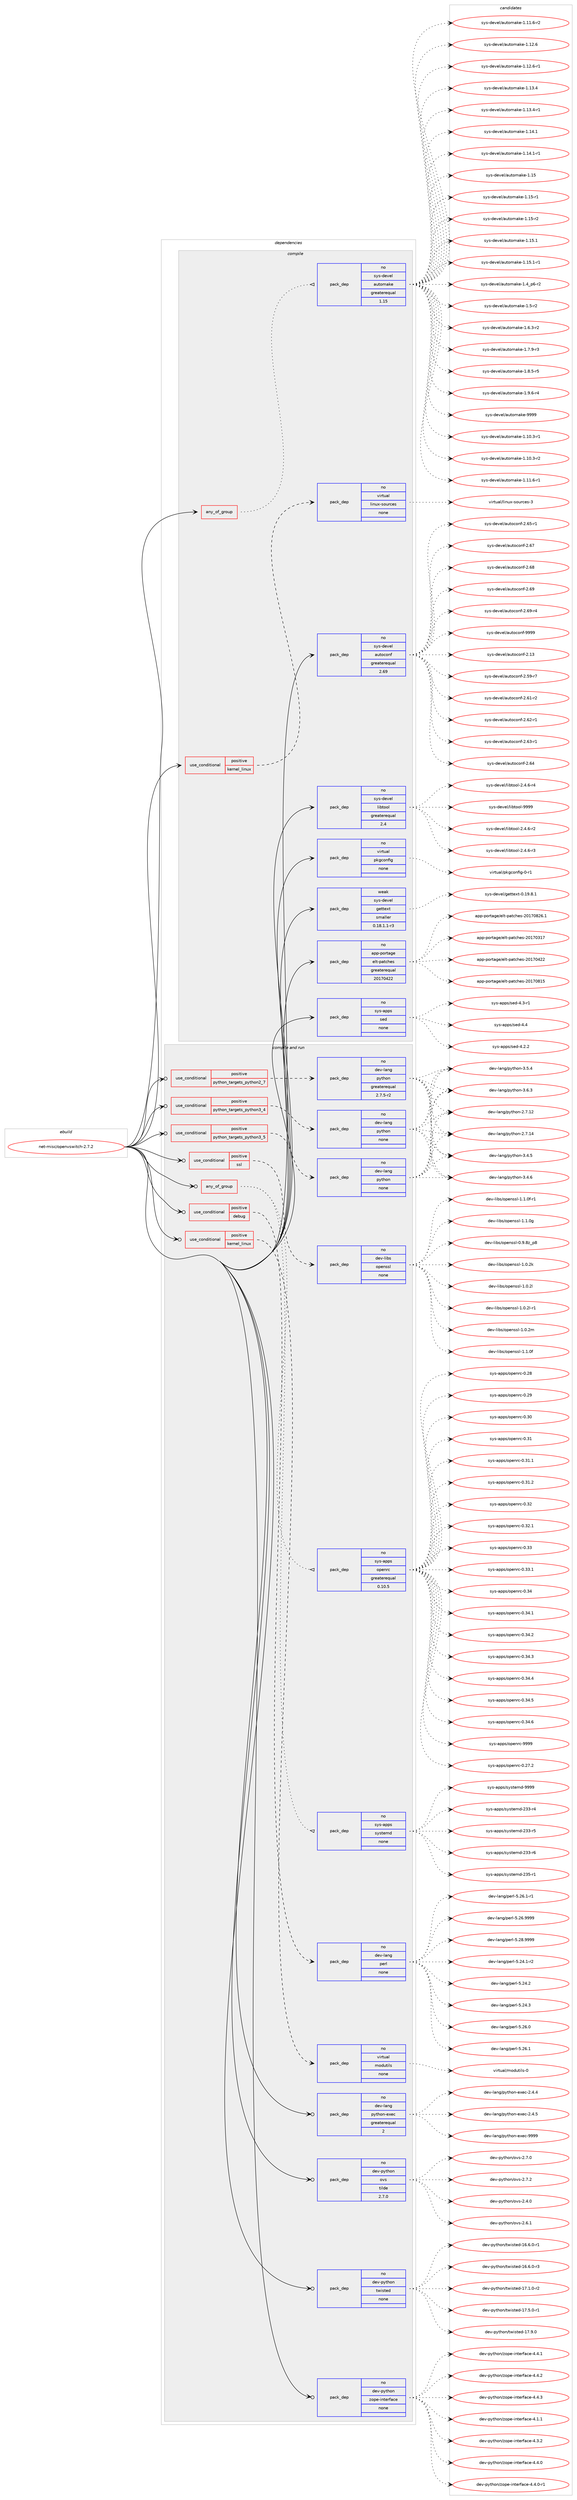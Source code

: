 digraph prolog {

# *************
# Graph options
# *************

newrank=true;
concentrate=true;
compound=true;
graph [rankdir=LR,fontname=Helvetica,fontsize=10,ranksep=1.5];#, ranksep=2.5, nodesep=0.2];
edge  [arrowhead=vee];
node  [fontname=Helvetica,fontsize=10];

# **********
# The ebuild
# **********

subgraph cluster_leftcol {
color=gray;
rank=same;
label=<<i>ebuild</i>>;
id [label="net-misc/openvswitch-2.7.2", color=red, width=4, href="../net-misc/openvswitch-2.7.2.svg"];
}

# ****************
# The dependencies
# ****************

subgraph cluster_midcol {
color=gray;
label=<<i>dependencies</i>>;
subgraph cluster_compile {
fillcolor="#eeeeee";
style=filled;
label=<<i>compile</i>>;
subgraph any7087 {
dependency428930 [label=<<TABLE BORDER="0" CELLBORDER="1" CELLSPACING="0" CELLPADDING="4"><TR><TD CELLPADDING="10">any_of_group</TD></TR></TABLE>>, shape=none, color=red];subgraph pack315412 {
dependency428931 [label=<<TABLE BORDER="0" CELLBORDER="1" CELLSPACING="0" CELLPADDING="4" WIDTH="220"><TR><TD ROWSPAN="6" CELLPADDING="30">pack_dep</TD></TR><TR><TD WIDTH="110">no</TD></TR><TR><TD>sys-devel</TD></TR><TR><TD>automake</TD></TR><TR><TD>greaterequal</TD></TR><TR><TD>1.15</TD></TR></TABLE>>, shape=none, color=blue];
}
dependency428930:e -> dependency428931:w [weight=20,style="dotted",arrowhead="oinv"];
}
id:e -> dependency428930:w [weight=20,style="solid",arrowhead="vee"];
subgraph cond106211 {
dependency428932 [label=<<TABLE BORDER="0" CELLBORDER="1" CELLSPACING="0" CELLPADDING="4"><TR><TD ROWSPAN="3" CELLPADDING="10">use_conditional</TD></TR><TR><TD>positive</TD></TR><TR><TD>kernel_linux</TD></TR></TABLE>>, shape=none, color=red];
subgraph pack315413 {
dependency428933 [label=<<TABLE BORDER="0" CELLBORDER="1" CELLSPACING="0" CELLPADDING="4" WIDTH="220"><TR><TD ROWSPAN="6" CELLPADDING="30">pack_dep</TD></TR><TR><TD WIDTH="110">no</TD></TR><TR><TD>virtual</TD></TR><TR><TD>linux-sources</TD></TR><TR><TD>none</TD></TR><TR><TD></TD></TR></TABLE>>, shape=none, color=blue];
}
dependency428932:e -> dependency428933:w [weight=20,style="dashed",arrowhead="vee"];
}
id:e -> dependency428932:w [weight=20,style="solid",arrowhead="vee"];
subgraph pack315414 {
dependency428934 [label=<<TABLE BORDER="0" CELLBORDER="1" CELLSPACING="0" CELLPADDING="4" WIDTH="220"><TR><TD ROWSPAN="6" CELLPADDING="30">pack_dep</TD></TR><TR><TD WIDTH="110">no</TD></TR><TR><TD>app-portage</TD></TR><TR><TD>elt-patches</TD></TR><TR><TD>greaterequal</TD></TR><TR><TD>20170422</TD></TR></TABLE>>, shape=none, color=blue];
}
id:e -> dependency428934:w [weight=20,style="solid",arrowhead="vee"];
subgraph pack315415 {
dependency428935 [label=<<TABLE BORDER="0" CELLBORDER="1" CELLSPACING="0" CELLPADDING="4" WIDTH="220"><TR><TD ROWSPAN="6" CELLPADDING="30">pack_dep</TD></TR><TR><TD WIDTH="110">no</TD></TR><TR><TD>sys-apps</TD></TR><TR><TD>sed</TD></TR><TR><TD>none</TD></TR><TR><TD></TD></TR></TABLE>>, shape=none, color=blue];
}
id:e -> dependency428935:w [weight=20,style="solid",arrowhead="vee"];
subgraph pack315416 {
dependency428936 [label=<<TABLE BORDER="0" CELLBORDER="1" CELLSPACING="0" CELLPADDING="4" WIDTH="220"><TR><TD ROWSPAN="6" CELLPADDING="30">pack_dep</TD></TR><TR><TD WIDTH="110">no</TD></TR><TR><TD>sys-devel</TD></TR><TR><TD>autoconf</TD></TR><TR><TD>greaterequal</TD></TR><TR><TD>2.69</TD></TR></TABLE>>, shape=none, color=blue];
}
id:e -> dependency428936:w [weight=20,style="solid",arrowhead="vee"];
subgraph pack315417 {
dependency428937 [label=<<TABLE BORDER="0" CELLBORDER="1" CELLSPACING="0" CELLPADDING="4" WIDTH="220"><TR><TD ROWSPAN="6" CELLPADDING="30">pack_dep</TD></TR><TR><TD WIDTH="110">no</TD></TR><TR><TD>sys-devel</TD></TR><TR><TD>libtool</TD></TR><TR><TD>greaterequal</TD></TR><TR><TD>2.4</TD></TR></TABLE>>, shape=none, color=blue];
}
id:e -> dependency428937:w [weight=20,style="solid",arrowhead="vee"];
subgraph pack315418 {
dependency428938 [label=<<TABLE BORDER="0" CELLBORDER="1" CELLSPACING="0" CELLPADDING="4" WIDTH="220"><TR><TD ROWSPAN="6" CELLPADDING="30">pack_dep</TD></TR><TR><TD WIDTH="110">no</TD></TR><TR><TD>virtual</TD></TR><TR><TD>pkgconfig</TD></TR><TR><TD>none</TD></TR><TR><TD></TD></TR></TABLE>>, shape=none, color=blue];
}
id:e -> dependency428938:w [weight=20,style="solid",arrowhead="vee"];
subgraph pack315419 {
dependency428939 [label=<<TABLE BORDER="0" CELLBORDER="1" CELLSPACING="0" CELLPADDING="4" WIDTH="220"><TR><TD ROWSPAN="6" CELLPADDING="30">pack_dep</TD></TR><TR><TD WIDTH="110">weak</TD></TR><TR><TD>sys-devel</TD></TR><TR><TD>gettext</TD></TR><TR><TD>smaller</TD></TR><TR><TD>0.18.1.1-r3</TD></TR></TABLE>>, shape=none, color=blue];
}
id:e -> dependency428939:w [weight=20,style="solid",arrowhead="vee"];
}
subgraph cluster_compileandrun {
fillcolor="#eeeeee";
style=filled;
label=<<i>compile and run</i>>;
subgraph any7088 {
dependency428940 [label=<<TABLE BORDER="0" CELLBORDER="1" CELLSPACING="0" CELLPADDING="4"><TR><TD CELLPADDING="10">any_of_group</TD></TR></TABLE>>, shape=none, color=red];subgraph pack315420 {
dependency428941 [label=<<TABLE BORDER="0" CELLBORDER="1" CELLSPACING="0" CELLPADDING="4" WIDTH="220"><TR><TD ROWSPAN="6" CELLPADDING="30">pack_dep</TD></TR><TR><TD WIDTH="110">no</TD></TR><TR><TD>sys-apps</TD></TR><TR><TD>openrc</TD></TR><TR><TD>greaterequal</TD></TR><TR><TD>0.10.5</TD></TR></TABLE>>, shape=none, color=blue];
}
dependency428940:e -> dependency428941:w [weight=20,style="dotted",arrowhead="oinv"];
subgraph pack315421 {
dependency428942 [label=<<TABLE BORDER="0" CELLBORDER="1" CELLSPACING="0" CELLPADDING="4" WIDTH="220"><TR><TD ROWSPAN="6" CELLPADDING="30">pack_dep</TD></TR><TR><TD WIDTH="110">no</TD></TR><TR><TD>sys-apps</TD></TR><TR><TD>systemd</TD></TR><TR><TD>none</TD></TR><TR><TD></TD></TR></TABLE>>, shape=none, color=blue];
}
dependency428940:e -> dependency428942:w [weight=20,style="dotted",arrowhead="oinv"];
}
id:e -> dependency428940:w [weight=20,style="solid",arrowhead="odotvee"];
subgraph cond106212 {
dependency428943 [label=<<TABLE BORDER="0" CELLBORDER="1" CELLSPACING="0" CELLPADDING="4"><TR><TD ROWSPAN="3" CELLPADDING="10">use_conditional</TD></TR><TR><TD>positive</TD></TR><TR><TD>debug</TD></TR></TABLE>>, shape=none, color=red];
subgraph pack315422 {
dependency428944 [label=<<TABLE BORDER="0" CELLBORDER="1" CELLSPACING="0" CELLPADDING="4" WIDTH="220"><TR><TD ROWSPAN="6" CELLPADDING="30">pack_dep</TD></TR><TR><TD WIDTH="110">no</TD></TR><TR><TD>dev-lang</TD></TR><TR><TD>perl</TD></TR><TR><TD>none</TD></TR><TR><TD></TD></TR></TABLE>>, shape=none, color=blue];
}
dependency428943:e -> dependency428944:w [weight=20,style="dashed",arrowhead="vee"];
}
id:e -> dependency428943:w [weight=20,style="solid",arrowhead="odotvee"];
subgraph cond106213 {
dependency428945 [label=<<TABLE BORDER="0" CELLBORDER="1" CELLSPACING="0" CELLPADDING="4"><TR><TD ROWSPAN="3" CELLPADDING="10">use_conditional</TD></TR><TR><TD>positive</TD></TR><TR><TD>kernel_linux</TD></TR></TABLE>>, shape=none, color=red];
subgraph pack315423 {
dependency428946 [label=<<TABLE BORDER="0" CELLBORDER="1" CELLSPACING="0" CELLPADDING="4" WIDTH="220"><TR><TD ROWSPAN="6" CELLPADDING="30">pack_dep</TD></TR><TR><TD WIDTH="110">no</TD></TR><TR><TD>virtual</TD></TR><TR><TD>modutils</TD></TR><TR><TD>none</TD></TR><TR><TD></TD></TR></TABLE>>, shape=none, color=blue];
}
dependency428945:e -> dependency428946:w [weight=20,style="dashed",arrowhead="vee"];
}
id:e -> dependency428945:w [weight=20,style="solid",arrowhead="odotvee"];
subgraph cond106214 {
dependency428947 [label=<<TABLE BORDER="0" CELLBORDER="1" CELLSPACING="0" CELLPADDING="4"><TR><TD ROWSPAN="3" CELLPADDING="10">use_conditional</TD></TR><TR><TD>positive</TD></TR><TR><TD>python_targets_python2_7</TD></TR></TABLE>>, shape=none, color=red];
subgraph pack315424 {
dependency428948 [label=<<TABLE BORDER="0" CELLBORDER="1" CELLSPACING="0" CELLPADDING="4" WIDTH="220"><TR><TD ROWSPAN="6" CELLPADDING="30">pack_dep</TD></TR><TR><TD WIDTH="110">no</TD></TR><TR><TD>dev-lang</TD></TR><TR><TD>python</TD></TR><TR><TD>greaterequal</TD></TR><TR><TD>2.7.5-r2</TD></TR></TABLE>>, shape=none, color=blue];
}
dependency428947:e -> dependency428948:w [weight=20,style="dashed",arrowhead="vee"];
}
id:e -> dependency428947:w [weight=20,style="solid",arrowhead="odotvee"];
subgraph cond106215 {
dependency428949 [label=<<TABLE BORDER="0" CELLBORDER="1" CELLSPACING="0" CELLPADDING="4"><TR><TD ROWSPAN="3" CELLPADDING="10">use_conditional</TD></TR><TR><TD>positive</TD></TR><TR><TD>python_targets_python3_4</TD></TR></TABLE>>, shape=none, color=red];
subgraph pack315425 {
dependency428950 [label=<<TABLE BORDER="0" CELLBORDER="1" CELLSPACING="0" CELLPADDING="4" WIDTH="220"><TR><TD ROWSPAN="6" CELLPADDING="30">pack_dep</TD></TR><TR><TD WIDTH="110">no</TD></TR><TR><TD>dev-lang</TD></TR><TR><TD>python</TD></TR><TR><TD>none</TD></TR><TR><TD></TD></TR></TABLE>>, shape=none, color=blue];
}
dependency428949:e -> dependency428950:w [weight=20,style="dashed",arrowhead="vee"];
}
id:e -> dependency428949:w [weight=20,style="solid",arrowhead="odotvee"];
subgraph cond106216 {
dependency428951 [label=<<TABLE BORDER="0" CELLBORDER="1" CELLSPACING="0" CELLPADDING="4"><TR><TD ROWSPAN="3" CELLPADDING="10">use_conditional</TD></TR><TR><TD>positive</TD></TR><TR><TD>python_targets_python3_5</TD></TR></TABLE>>, shape=none, color=red];
subgraph pack315426 {
dependency428952 [label=<<TABLE BORDER="0" CELLBORDER="1" CELLSPACING="0" CELLPADDING="4" WIDTH="220"><TR><TD ROWSPAN="6" CELLPADDING="30">pack_dep</TD></TR><TR><TD WIDTH="110">no</TD></TR><TR><TD>dev-lang</TD></TR><TR><TD>python</TD></TR><TR><TD>none</TD></TR><TR><TD></TD></TR></TABLE>>, shape=none, color=blue];
}
dependency428951:e -> dependency428952:w [weight=20,style="dashed",arrowhead="vee"];
}
id:e -> dependency428951:w [weight=20,style="solid",arrowhead="odotvee"];
subgraph cond106217 {
dependency428953 [label=<<TABLE BORDER="0" CELLBORDER="1" CELLSPACING="0" CELLPADDING="4"><TR><TD ROWSPAN="3" CELLPADDING="10">use_conditional</TD></TR><TR><TD>positive</TD></TR><TR><TD>ssl</TD></TR></TABLE>>, shape=none, color=red];
subgraph pack315427 {
dependency428954 [label=<<TABLE BORDER="0" CELLBORDER="1" CELLSPACING="0" CELLPADDING="4" WIDTH="220"><TR><TD ROWSPAN="6" CELLPADDING="30">pack_dep</TD></TR><TR><TD WIDTH="110">no</TD></TR><TR><TD>dev-libs</TD></TR><TR><TD>openssl</TD></TR><TR><TD>none</TD></TR><TR><TD></TD></TR></TABLE>>, shape=none, color=blue];
}
dependency428953:e -> dependency428954:w [weight=20,style="dashed",arrowhead="vee"];
}
id:e -> dependency428953:w [weight=20,style="solid",arrowhead="odotvee"];
subgraph pack315428 {
dependency428955 [label=<<TABLE BORDER="0" CELLBORDER="1" CELLSPACING="0" CELLPADDING="4" WIDTH="220"><TR><TD ROWSPAN="6" CELLPADDING="30">pack_dep</TD></TR><TR><TD WIDTH="110">no</TD></TR><TR><TD>dev-lang</TD></TR><TR><TD>python-exec</TD></TR><TR><TD>greaterequal</TD></TR><TR><TD>2</TD></TR></TABLE>>, shape=none, color=blue];
}
id:e -> dependency428955:w [weight=20,style="solid",arrowhead="odotvee"];
subgraph pack315429 {
dependency428956 [label=<<TABLE BORDER="0" CELLBORDER="1" CELLSPACING="0" CELLPADDING="4" WIDTH="220"><TR><TD ROWSPAN="6" CELLPADDING="30">pack_dep</TD></TR><TR><TD WIDTH="110">no</TD></TR><TR><TD>dev-python</TD></TR><TR><TD>ovs</TD></TR><TR><TD>tilde</TD></TR><TR><TD>2.7.0</TD></TR></TABLE>>, shape=none, color=blue];
}
id:e -> dependency428956:w [weight=20,style="solid",arrowhead="odotvee"];
subgraph pack315430 {
dependency428957 [label=<<TABLE BORDER="0" CELLBORDER="1" CELLSPACING="0" CELLPADDING="4" WIDTH="220"><TR><TD ROWSPAN="6" CELLPADDING="30">pack_dep</TD></TR><TR><TD WIDTH="110">no</TD></TR><TR><TD>dev-python</TD></TR><TR><TD>twisted</TD></TR><TR><TD>none</TD></TR><TR><TD></TD></TR></TABLE>>, shape=none, color=blue];
}
id:e -> dependency428957:w [weight=20,style="solid",arrowhead="odotvee"];
subgraph pack315431 {
dependency428958 [label=<<TABLE BORDER="0" CELLBORDER="1" CELLSPACING="0" CELLPADDING="4" WIDTH="220"><TR><TD ROWSPAN="6" CELLPADDING="30">pack_dep</TD></TR><TR><TD WIDTH="110">no</TD></TR><TR><TD>dev-python</TD></TR><TR><TD>zope-interface</TD></TR><TR><TD>none</TD></TR><TR><TD></TD></TR></TABLE>>, shape=none, color=blue];
}
id:e -> dependency428958:w [weight=20,style="solid",arrowhead="odotvee"];
}
subgraph cluster_run {
fillcolor="#eeeeee";
style=filled;
label=<<i>run</i>>;
}
}

# **************
# The candidates
# **************

subgraph cluster_choices {
rank=same;
color=gray;
label=<<i>candidates</i>>;

subgraph choice315412 {
color=black;
nodesep=1;
choice11512111545100101118101108479711711611110997107101454946494846514511449 [label="sys-devel/automake-1.10.3-r1", color=red, width=4,href="../sys-devel/automake-1.10.3-r1.svg"];
choice11512111545100101118101108479711711611110997107101454946494846514511450 [label="sys-devel/automake-1.10.3-r2", color=red, width=4,href="../sys-devel/automake-1.10.3-r2.svg"];
choice11512111545100101118101108479711711611110997107101454946494946544511449 [label="sys-devel/automake-1.11.6-r1", color=red, width=4,href="../sys-devel/automake-1.11.6-r1.svg"];
choice11512111545100101118101108479711711611110997107101454946494946544511450 [label="sys-devel/automake-1.11.6-r2", color=red, width=4,href="../sys-devel/automake-1.11.6-r2.svg"];
choice1151211154510010111810110847971171161111099710710145494649504654 [label="sys-devel/automake-1.12.6", color=red, width=4,href="../sys-devel/automake-1.12.6.svg"];
choice11512111545100101118101108479711711611110997107101454946495046544511449 [label="sys-devel/automake-1.12.6-r1", color=red, width=4,href="../sys-devel/automake-1.12.6-r1.svg"];
choice1151211154510010111810110847971171161111099710710145494649514652 [label="sys-devel/automake-1.13.4", color=red, width=4,href="../sys-devel/automake-1.13.4.svg"];
choice11512111545100101118101108479711711611110997107101454946495146524511449 [label="sys-devel/automake-1.13.4-r1", color=red, width=4,href="../sys-devel/automake-1.13.4-r1.svg"];
choice1151211154510010111810110847971171161111099710710145494649524649 [label="sys-devel/automake-1.14.1", color=red, width=4,href="../sys-devel/automake-1.14.1.svg"];
choice11512111545100101118101108479711711611110997107101454946495246494511449 [label="sys-devel/automake-1.14.1-r1", color=red, width=4,href="../sys-devel/automake-1.14.1-r1.svg"];
choice115121115451001011181011084797117116111109971071014549464953 [label="sys-devel/automake-1.15", color=red, width=4,href="../sys-devel/automake-1.15.svg"];
choice1151211154510010111810110847971171161111099710710145494649534511449 [label="sys-devel/automake-1.15-r1", color=red, width=4,href="../sys-devel/automake-1.15-r1.svg"];
choice1151211154510010111810110847971171161111099710710145494649534511450 [label="sys-devel/automake-1.15-r2", color=red, width=4,href="../sys-devel/automake-1.15-r2.svg"];
choice1151211154510010111810110847971171161111099710710145494649534649 [label="sys-devel/automake-1.15.1", color=red, width=4,href="../sys-devel/automake-1.15.1.svg"];
choice11512111545100101118101108479711711611110997107101454946495346494511449 [label="sys-devel/automake-1.15.1-r1", color=red, width=4,href="../sys-devel/automake-1.15.1-r1.svg"];
choice115121115451001011181011084797117116111109971071014549465295112544511450 [label="sys-devel/automake-1.4_p6-r2", color=red, width=4,href="../sys-devel/automake-1.4_p6-r2.svg"];
choice11512111545100101118101108479711711611110997107101454946534511450 [label="sys-devel/automake-1.5-r2", color=red, width=4,href="../sys-devel/automake-1.5-r2.svg"];
choice115121115451001011181011084797117116111109971071014549465446514511450 [label="sys-devel/automake-1.6.3-r2", color=red, width=4,href="../sys-devel/automake-1.6.3-r2.svg"];
choice115121115451001011181011084797117116111109971071014549465546574511451 [label="sys-devel/automake-1.7.9-r3", color=red, width=4,href="../sys-devel/automake-1.7.9-r3.svg"];
choice115121115451001011181011084797117116111109971071014549465646534511453 [label="sys-devel/automake-1.8.5-r5", color=red, width=4,href="../sys-devel/automake-1.8.5-r5.svg"];
choice115121115451001011181011084797117116111109971071014549465746544511452 [label="sys-devel/automake-1.9.6-r4", color=red, width=4,href="../sys-devel/automake-1.9.6-r4.svg"];
choice115121115451001011181011084797117116111109971071014557575757 [label="sys-devel/automake-9999", color=red, width=4,href="../sys-devel/automake-9999.svg"];
dependency428931:e -> choice11512111545100101118101108479711711611110997107101454946494846514511449:w [style=dotted,weight="100"];
dependency428931:e -> choice11512111545100101118101108479711711611110997107101454946494846514511450:w [style=dotted,weight="100"];
dependency428931:e -> choice11512111545100101118101108479711711611110997107101454946494946544511449:w [style=dotted,weight="100"];
dependency428931:e -> choice11512111545100101118101108479711711611110997107101454946494946544511450:w [style=dotted,weight="100"];
dependency428931:e -> choice1151211154510010111810110847971171161111099710710145494649504654:w [style=dotted,weight="100"];
dependency428931:e -> choice11512111545100101118101108479711711611110997107101454946495046544511449:w [style=dotted,weight="100"];
dependency428931:e -> choice1151211154510010111810110847971171161111099710710145494649514652:w [style=dotted,weight="100"];
dependency428931:e -> choice11512111545100101118101108479711711611110997107101454946495146524511449:w [style=dotted,weight="100"];
dependency428931:e -> choice1151211154510010111810110847971171161111099710710145494649524649:w [style=dotted,weight="100"];
dependency428931:e -> choice11512111545100101118101108479711711611110997107101454946495246494511449:w [style=dotted,weight="100"];
dependency428931:e -> choice115121115451001011181011084797117116111109971071014549464953:w [style=dotted,weight="100"];
dependency428931:e -> choice1151211154510010111810110847971171161111099710710145494649534511449:w [style=dotted,weight="100"];
dependency428931:e -> choice1151211154510010111810110847971171161111099710710145494649534511450:w [style=dotted,weight="100"];
dependency428931:e -> choice1151211154510010111810110847971171161111099710710145494649534649:w [style=dotted,weight="100"];
dependency428931:e -> choice11512111545100101118101108479711711611110997107101454946495346494511449:w [style=dotted,weight="100"];
dependency428931:e -> choice115121115451001011181011084797117116111109971071014549465295112544511450:w [style=dotted,weight="100"];
dependency428931:e -> choice11512111545100101118101108479711711611110997107101454946534511450:w [style=dotted,weight="100"];
dependency428931:e -> choice115121115451001011181011084797117116111109971071014549465446514511450:w [style=dotted,weight="100"];
dependency428931:e -> choice115121115451001011181011084797117116111109971071014549465546574511451:w [style=dotted,weight="100"];
dependency428931:e -> choice115121115451001011181011084797117116111109971071014549465646534511453:w [style=dotted,weight="100"];
dependency428931:e -> choice115121115451001011181011084797117116111109971071014549465746544511452:w [style=dotted,weight="100"];
dependency428931:e -> choice115121115451001011181011084797117116111109971071014557575757:w [style=dotted,weight="100"];
}
subgraph choice315413 {
color=black;
nodesep=1;
choice118105114116117971084710810511011712045115111117114991011154551 [label="virtual/linux-sources-3", color=red, width=4,href="../virtual/linux-sources-3.svg"];
dependency428933:e -> choice118105114116117971084710810511011712045115111117114991011154551:w [style=dotted,weight="100"];
}
subgraph choice315414 {
color=black;
nodesep=1;
choice97112112451121111141169710310147101108116451129711699104101115455048495548514955 [label="app-portage/elt-patches-20170317", color=red, width=4,href="../app-portage/elt-patches-20170317.svg"];
choice97112112451121111141169710310147101108116451129711699104101115455048495548525050 [label="app-portage/elt-patches-20170422", color=red, width=4,href="../app-portage/elt-patches-20170422.svg"];
choice97112112451121111141169710310147101108116451129711699104101115455048495548564953 [label="app-portage/elt-patches-20170815", color=red, width=4,href="../app-portage/elt-patches-20170815.svg"];
choice971121124511211111411697103101471011081164511297116991041011154550484955485650544649 [label="app-portage/elt-patches-20170826.1", color=red, width=4,href="../app-portage/elt-patches-20170826.1.svg"];
dependency428934:e -> choice97112112451121111141169710310147101108116451129711699104101115455048495548514955:w [style=dotted,weight="100"];
dependency428934:e -> choice97112112451121111141169710310147101108116451129711699104101115455048495548525050:w [style=dotted,weight="100"];
dependency428934:e -> choice97112112451121111141169710310147101108116451129711699104101115455048495548564953:w [style=dotted,weight="100"];
dependency428934:e -> choice971121124511211111411697103101471011081164511297116991041011154550484955485650544649:w [style=dotted,weight="100"];
}
subgraph choice315415 {
color=black;
nodesep=1;
choice115121115459711211211547115101100455246504650 [label="sys-apps/sed-4.2.2", color=red, width=4,href="../sys-apps/sed-4.2.2.svg"];
choice115121115459711211211547115101100455246514511449 [label="sys-apps/sed-4.3-r1", color=red, width=4,href="../sys-apps/sed-4.3-r1.svg"];
choice11512111545971121121154711510110045524652 [label="sys-apps/sed-4.4", color=red, width=4,href="../sys-apps/sed-4.4.svg"];
dependency428935:e -> choice115121115459711211211547115101100455246504650:w [style=dotted,weight="100"];
dependency428935:e -> choice115121115459711211211547115101100455246514511449:w [style=dotted,weight="100"];
dependency428935:e -> choice11512111545971121121154711510110045524652:w [style=dotted,weight="100"];
}
subgraph choice315416 {
color=black;
nodesep=1;
choice115121115451001011181011084797117116111991111101024550464951 [label="sys-devel/autoconf-2.13", color=red, width=4,href="../sys-devel/autoconf-2.13.svg"];
choice1151211154510010111810110847971171161119911111010245504653574511455 [label="sys-devel/autoconf-2.59-r7", color=red, width=4,href="../sys-devel/autoconf-2.59-r7.svg"];
choice1151211154510010111810110847971171161119911111010245504654494511450 [label="sys-devel/autoconf-2.61-r2", color=red, width=4,href="../sys-devel/autoconf-2.61-r2.svg"];
choice1151211154510010111810110847971171161119911111010245504654504511449 [label="sys-devel/autoconf-2.62-r1", color=red, width=4,href="../sys-devel/autoconf-2.62-r1.svg"];
choice1151211154510010111810110847971171161119911111010245504654514511449 [label="sys-devel/autoconf-2.63-r1", color=red, width=4,href="../sys-devel/autoconf-2.63-r1.svg"];
choice115121115451001011181011084797117116111991111101024550465452 [label="sys-devel/autoconf-2.64", color=red, width=4,href="../sys-devel/autoconf-2.64.svg"];
choice1151211154510010111810110847971171161119911111010245504654534511449 [label="sys-devel/autoconf-2.65-r1", color=red, width=4,href="../sys-devel/autoconf-2.65-r1.svg"];
choice115121115451001011181011084797117116111991111101024550465455 [label="sys-devel/autoconf-2.67", color=red, width=4,href="../sys-devel/autoconf-2.67.svg"];
choice115121115451001011181011084797117116111991111101024550465456 [label="sys-devel/autoconf-2.68", color=red, width=4,href="../sys-devel/autoconf-2.68.svg"];
choice115121115451001011181011084797117116111991111101024550465457 [label="sys-devel/autoconf-2.69", color=red, width=4,href="../sys-devel/autoconf-2.69.svg"];
choice1151211154510010111810110847971171161119911111010245504654574511452 [label="sys-devel/autoconf-2.69-r4", color=red, width=4,href="../sys-devel/autoconf-2.69-r4.svg"];
choice115121115451001011181011084797117116111991111101024557575757 [label="sys-devel/autoconf-9999", color=red, width=4,href="../sys-devel/autoconf-9999.svg"];
dependency428936:e -> choice115121115451001011181011084797117116111991111101024550464951:w [style=dotted,weight="100"];
dependency428936:e -> choice1151211154510010111810110847971171161119911111010245504653574511455:w [style=dotted,weight="100"];
dependency428936:e -> choice1151211154510010111810110847971171161119911111010245504654494511450:w [style=dotted,weight="100"];
dependency428936:e -> choice1151211154510010111810110847971171161119911111010245504654504511449:w [style=dotted,weight="100"];
dependency428936:e -> choice1151211154510010111810110847971171161119911111010245504654514511449:w [style=dotted,weight="100"];
dependency428936:e -> choice115121115451001011181011084797117116111991111101024550465452:w [style=dotted,weight="100"];
dependency428936:e -> choice1151211154510010111810110847971171161119911111010245504654534511449:w [style=dotted,weight="100"];
dependency428936:e -> choice115121115451001011181011084797117116111991111101024550465455:w [style=dotted,weight="100"];
dependency428936:e -> choice115121115451001011181011084797117116111991111101024550465456:w [style=dotted,weight="100"];
dependency428936:e -> choice115121115451001011181011084797117116111991111101024550465457:w [style=dotted,weight="100"];
dependency428936:e -> choice1151211154510010111810110847971171161119911111010245504654574511452:w [style=dotted,weight="100"];
dependency428936:e -> choice115121115451001011181011084797117116111991111101024557575757:w [style=dotted,weight="100"];
}
subgraph choice315417 {
color=black;
nodesep=1;
choice1151211154510010111810110847108105981161111111084550465246544511450 [label="sys-devel/libtool-2.4.6-r2", color=red, width=4,href="../sys-devel/libtool-2.4.6-r2.svg"];
choice1151211154510010111810110847108105981161111111084550465246544511451 [label="sys-devel/libtool-2.4.6-r3", color=red, width=4,href="../sys-devel/libtool-2.4.6-r3.svg"];
choice1151211154510010111810110847108105981161111111084550465246544511452 [label="sys-devel/libtool-2.4.6-r4", color=red, width=4,href="../sys-devel/libtool-2.4.6-r4.svg"];
choice1151211154510010111810110847108105981161111111084557575757 [label="sys-devel/libtool-9999", color=red, width=4,href="../sys-devel/libtool-9999.svg"];
dependency428937:e -> choice1151211154510010111810110847108105981161111111084550465246544511450:w [style=dotted,weight="100"];
dependency428937:e -> choice1151211154510010111810110847108105981161111111084550465246544511451:w [style=dotted,weight="100"];
dependency428937:e -> choice1151211154510010111810110847108105981161111111084550465246544511452:w [style=dotted,weight="100"];
dependency428937:e -> choice1151211154510010111810110847108105981161111111084557575757:w [style=dotted,weight="100"];
}
subgraph choice315418 {
color=black;
nodesep=1;
choice11810511411611797108471121071039911111010210510345484511449 [label="virtual/pkgconfig-0-r1", color=red, width=4,href="../virtual/pkgconfig-0-r1.svg"];
dependency428938:e -> choice11810511411611797108471121071039911111010210510345484511449:w [style=dotted,weight="100"];
}
subgraph choice315419 {
color=black;
nodesep=1;
choice1151211154510010111810110847103101116116101120116454846495746564649 [label="sys-devel/gettext-0.19.8.1", color=red, width=4,href="../sys-devel/gettext-0.19.8.1.svg"];
dependency428939:e -> choice1151211154510010111810110847103101116116101120116454846495746564649:w [style=dotted,weight="100"];
}
subgraph choice315420 {
color=black;
nodesep=1;
choice1151211154597112112115471111121011101149945484650554650 [label="sys-apps/openrc-0.27.2", color=red, width=4,href="../sys-apps/openrc-0.27.2.svg"];
choice115121115459711211211547111112101110114994548465056 [label="sys-apps/openrc-0.28", color=red, width=4,href="../sys-apps/openrc-0.28.svg"];
choice115121115459711211211547111112101110114994548465057 [label="sys-apps/openrc-0.29", color=red, width=4,href="../sys-apps/openrc-0.29.svg"];
choice115121115459711211211547111112101110114994548465148 [label="sys-apps/openrc-0.30", color=red, width=4,href="../sys-apps/openrc-0.30.svg"];
choice115121115459711211211547111112101110114994548465149 [label="sys-apps/openrc-0.31", color=red, width=4,href="../sys-apps/openrc-0.31.svg"];
choice1151211154597112112115471111121011101149945484651494649 [label="sys-apps/openrc-0.31.1", color=red, width=4,href="../sys-apps/openrc-0.31.1.svg"];
choice1151211154597112112115471111121011101149945484651494650 [label="sys-apps/openrc-0.31.2", color=red, width=4,href="../sys-apps/openrc-0.31.2.svg"];
choice115121115459711211211547111112101110114994548465150 [label="sys-apps/openrc-0.32", color=red, width=4,href="../sys-apps/openrc-0.32.svg"];
choice1151211154597112112115471111121011101149945484651504649 [label="sys-apps/openrc-0.32.1", color=red, width=4,href="../sys-apps/openrc-0.32.1.svg"];
choice115121115459711211211547111112101110114994548465151 [label="sys-apps/openrc-0.33", color=red, width=4,href="../sys-apps/openrc-0.33.svg"];
choice1151211154597112112115471111121011101149945484651514649 [label="sys-apps/openrc-0.33.1", color=red, width=4,href="../sys-apps/openrc-0.33.1.svg"];
choice115121115459711211211547111112101110114994548465152 [label="sys-apps/openrc-0.34", color=red, width=4,href="../sys-apps/openrc-0.34.svg"];
choice1151211154597112112115471111121011101149945484651524649 [label="sys-apps/openrc-0.34.1", color=red, width=4,href="../sys-apps/openrc-0.34.1.svg"];
choice1151211154597112112115471111121011101149945484651524650 [label="sys-apps/openrc-0.34.2", color=red, width=4,href="../sys-apps/openrc-0.34.2.svg"];
choice1151211154597112112115471111121011101149945484651524651 [label="sys-apps/openrc-0.34.3", color=red, width=4,href="../sys-apps/openrc-0.34.3.svg"];
choice1151211154597112112115471111121011101149945484651524652 [label="sys-apps/openrc-0.34.4", color=red, width=4,href="../sys-apps/openrc-0.34.4.svg"];
choice1151211154597112112115471111121011101149945484651524653 [label="sys-apps/openrc-0.34.5", color=red, width=4,href="../sys-apps/openrc-0.34.5.svg"];
choice1151211154597112112115471111121011101149945484651524654 [label="sys-apps/openrc-0.34.6", color=red, width=4,href="../sys-apps/openrc-0.34.6.svg"];
choice115121115459711211211547111112101110114994557575757 [label="sys-apps/openrc-9999", color=red, width=4,href="../sys-apps/openrc-9999.svg"];
dependency428941:e -> choice1151211154597112112115471111121011101149945484650554650:w [style=dotted,weight="100"];
dependency428941:e -> choice115121115459711211211547111112101110114994548465056:w [style=dotted,weight="100"];
dependency428941:e -> choice115121115459711211211547111112101110114994548465057:w [style=dotted,weight="100"];
dependency428941:e -> choice115121115459711211211547111112101110114994548465148:w [style=dotted,weight="100"];
dependency428941:e -> choice115121115459711211211547111112101110114994548465149:w [style=dotted,weight="100"];
dependency428941:e -> choice1151211154597112112115471111121011101149945484651494649:w [style=dotted,weight="100"];
dependency428941:e -> choice1151211154597112112115471111121011101149945484651494650:w [style=dotted,weight="100"];
dependency428941:e -> choice115121115459711211211547111112101110114994548465150:w [style=dotted,weight="100"];
dependency428941:e -> choice1151211154597112112115471111121011101149945484651504649:w [style=dotted,weight="100"];
dependency428941:e -> choice115121115459711211211547111112101110114994548465151:w [style=dotted,weight="100"];
dependency428941:e -> choice1151211154597112112115471111121011101149945484651514649:w [style=dotted,weight="100"];
dependency428941:e -> choice115121115459711211211547111112101110114994548465152:w [style=dotted,weight="100"];
dependency428941:e -> choice1151211154597112112115471111121011101149945484651524649:w [style=dotted,weight="100"];
dependency428941:e -> choice1151211154597112112115471111121011101149945484651524650:w [style=dotted,weight="100"];
dependency428941:e -> choice1151211154597112112115471111121011101149945484651524651:w [style=dotted,weight="100"];
dependency428941:e -> choice1151211154597112112115471111121011101149945484651524652:w [style=dotted,weight="100"];
dependency428941:e -> choice1151211154597112112115471111121011101149945484651524653:w [style=dotted,weight="100"];
dependency428941:e -> choice1151211154597112112115471111121011101149945484651524654:w [style=dotted,weight="100"];
dependency428941:e -> choice115121115459711211211547111112101110114994557575757:w [style=dotted,weight="100"];
}
subgraph choice315421 {
color=black;
nodesep=1;
choice115121115459711211211547115121115116101109100455051514511452 [label="sys-apps/systemd-233-r4", color=red, width=4,href="../sys-apps/systemd-233-r4.svg"];
choice115121115459711211211547115121115116101109100455051514511453 [label="sys-apps/systemd-233-r5", color=red, width=4,href="../sys-apps/systemd-233-r5.svg"];
choice115121115459711211211547115121115116101109100455051514511454 [label="sys-apps/systemd-233-r6", color=red, width=4,href="../sys-apps/systemd-233-r6.svg"];
choice115121115459711211211547115121115116101109100455051534511449 [label="sys-apps/systemd-235-r1", color=red, width=4,href="../sys-apps/systemd-235-r1.svg"];
choice1151211154597112112115471151211151161011091004557575757 [label="sys-apps/systemd-9999", color=red, width=4,href="../sys-apps/systemd-9999.svg"];
dependency428942:e -> choice115121115459711211211547115121115116101109100455051514511452:w [style=dotted,weight="100"];
dependency428942:e -> choice115121115459711211211547115121115116101109100455051514511453:w [style=dotted,weight="100"];
dependency428942:e -> choice115121115459711211211547115121115116101109100455051514511454:w [style=dotted,weight="100"];
dependency428942:e -> choice115121115459711211211547115121115116101109100455051534511449:w [style=dotted,weight="100"];
dependency428942:e -> choice1151211154597112112115471151211151161011091004557575757:w [style=dotted,weight="100"];
}
subgraph choice315422 {
color=black;
nodesep=1;
choice100101118451089711010347112101114108455346505246494511450 [label="dev-lang/perl-5.24.1-r2", color=red, width=4,href="../dev-lang/perl-5.24.1-r2.svg"];
choice10010111845108971101034711210111410845534650524650 [label="dev-lang/perl-5.24.2", color=red, width=4,href="../dev-lang/perl-5.24.2.svg"];
choice10010111845108971101034711210111410845534650524651 [label="dev-lang/perl-5.24.3", color=red, width=4,href="../dev-lang/perl-5.24.3.svg"];
choice10010111845108971101034711210111410845534650544648 [label="dev-lang/perl-5.26.0", color=red, width=4,href="../dev-lang/perl-5.26.0.svg"];
choice10010111845108971101034711210111410845534650544649 [label="dev-lang/perl-5.26.1", color=red, width=4,href="../dev-lang/perl-5.26.1.svg"];
choice100101118451089711010347112101114108455346505446494511449 [label="dev-lang/perl-5.26.1-r1", color=red, width=4,href="../dev-lang/perl-5.26.1-r1.svg"];
choice10010111845108971101034711210111410845534650544657575757 [label="dev-lang/perl-5.26.9999", color=red, width=4,href="../dev-lang/perl-5.26.9999.svg"];
choice10010111845108971101034711210111410845534650564657575757 [label="dev-lang/perl-5.28.9999", color=red, width=4,href="../dev-lang/perl-5.28.9999.svg"];
dependency428944:e -> choice100101118451089711010347112101114108455346505246494511450:w [style=dotted,weight="100"];
dependency428944:e -> choice10010111845108971101034711210111410845534650524650:w [style=dotted,weight="100"];
dependency428944:e -> choice10010111845108971101034711210111410845534650524651:w [style=dotted,weight="100"];
dependency428944:e -> choice10010111845108971101034711210111410845534650544648:w [style=dotted,weight="100"];
dependency428944:e -> choice10010111845108971101034711210111410845534650544649:w [style=dotted,weight="100"];
dependency428944:e -> choice100101118451089711010347112101114108455346505446494511449:w [style=dotted,weight="100"];
dependency428944:e -> choice10010111845108971101034711210111410845534650544657575757:w [style=dotted,weight="100"];
dependency428944:e -> choice10010111845108971101034711210111410845534650564657575757:w [style=dotted,weight="100"];
}
subgraph choice315423 {
color=black;
nodesep=1;
choice11810511411611797108471091111001171161051081154548 [label="virtual/modutils-0", color=red, width=4,href="../virtual/modutils-0.svg"];
dependency428946:e -> choice11810511411611797108471091111001171161051081154548:w [style=dotted,weight="100"];
}
subgraph choice315424 {
color=black;
nodesep=1;
choice10010111845108971101034711212111610411111045504655464950 [label="dev-lang/python-2.7.12", color=red, width=4,href="../dev-lang/python-2.7.12.svg"];
choice10010111845108971101034711212111610411111045504655464952 [label="dev-lang/python-2.7.14", color=red, width=4,href="../dev-lang/python-2.7.14.svg"];
choice100101118451089711010347112121116104111110455146524653 [label="dev-lang/python-3.4.5", color=red, width=4,href="../dev-lang/python-3.4.5.svg"];
choice100101118451089711010347112121116104111110455146524654 [label="dev-lang/python-3.4.6", color=red, width=4,href="../dev-lang/python-3.4.6.svg"];
choice100101118451089711010347112121116104111110455146534652 [label="dev-lang/python-3.5.4", color=red, width=4,href="../dev-lang/python-3.5.4.svg"];
choice100101118451089711010347112121116104111110455146544651 [label="dev-lang/python-3.6.3", color=red, width=4,href="../dev-lang/python-3.6.3.svg"];
dependency428948:e -> choice10010111845108971101034711212111610411111045504655464950:w [style=dotted,weight="100"];
dependency428948:e -> choice10010111845108971101034711212111610411111045504655464952:w [style=dotted,weight="100"];
dependency428948:e -> choice100101118451089711010347112121116104111110455146524653:w [style=dotted,weight="100"];
dependency428948:e -> choice100101118451089711010347112121116104111110455146524654:w [style=dotted,weight="100"];
dependency428948:e -> choice100101118451089711010347112121116104111110455146534652:w [style=dotted,weight="100"];
dependency428948:e -> choice100101118451089711010347112121116104111110455146544651:w [style=dotted,weight="100"];
}
subgraph choice315425 {
color=black;
nodesep=1;
choice10010111845108971101034711212111610411111045504655464950 [label="dev-lang/python-2.7.12", color=red, width=4,href="../dev-lang/python-2.7.12.svg"];
choice10010111845108971101034711212111610411111045504655464952 [label="dev-lang/python-2.7.14", color=red, width=4,href="../dev-lang/python-2.7.14.svg"];
choice100101118451089711010347112121116104111110455146524653 [label="dev-lang/python-3.4.5", color=red, width=4,href="../dev-lang/python-3.4.5.svg"];
choice100101118451089711010347112121116104111110455146524654 [label="dev-lang/python-3.4.6", color=red, width=4,href="../dev-lang/python-3.4.6.svg"];
choice100101118451089711010347112121116104111110455146534652 [label="dev-lang/python-3.5.4", color=red, width=4,href="../dev-lang/python-3.5.4.svg"];
choice100101118451089711010347112121116104111110455146544651 [label="dev-lang/python-3.6.3", color=red, width=4,href="../dev-lang/python-3.6.3.svg"];
dependency428950:e -> choice10010111845108971101034711212111610411111045504655464950:w [style=dotted,weight="100"];
dependency428950:e -> choice10010111845108971101034711212111610411111045504655464952:w [style=dotted,weight="100"];
dependency428950:e -> choice100101118451089711010347112121116104111110455146524653:w [style=dotted,weight="100"];
dependency428950:e -> choice100101118451089711010347112121116104111110455146524654:w [style=dotted,weight="100"];
dependency428950:e -> choice100101118451089711010347112121116104111110455146534652:w [style=dotted,weight="100"];
dependency428950:e -> choice100101118451089711010347112121116104111110455146544651:w [style=dotted,weight="100"];
}
subgraph choice315426 {
color=black;
nodesep=1;
choice10010111845108971101034711212111610411111045504655464950 [label="dev-lang/python-2.7.12", color=red, width=4,href="../dev-lang/python-2.7.12.svg"];
choice10010111845108971101034711212111610411111045504655464952 [label="dev-lang/python-2.7.14", color=red, width=4,href="../dev-lang/python-2.7.14.svg"];
choice100101118451089711010347112121116104111110455146524653 [label="dev-lang/python-3.4.5", color=red, width=4,href="../dev-lang/python-3.4.5.svg"];
choice100101118451089711010347112121116104111110455146524654 [label="dev-lang/python-3.4.6", color=red, width=4,href="../dev-lang/python-3.4.6.svg"];
choice100101118451089711010347112121116104111110455146534652 [label="dev-lang/python-3.5.4", color=red, width=4,href="../dev-lang/python-3.5.4.svg"];
choice100101118451089711010347112121116104111110455146544651 [label="dev-lang/python-3.6.3", color=red, width=4,href="../dev-lang/python-3.6.3.svg"];
dependency428952:e -> choice10010111845108971101034711212111610411111045504655464950:w [style=dotted,weight="100"];
dependency428952:e -> choice10010111845108971101034711212111610411111045504655464952:w [style=dotted,weight="100"];
dependency428952:e -> choice100101118451089711010347112121116104111110455146524653:w [style=dotted,weight="100"];
dependency428952:e -> choice100101118451089711010347112121116104111110455146524654:w [style=dotted,weight="100"];
dependency428952:e -> choice100101118451089711010347112121116104111110455146534652:w [style=dotted,weight="100"];
dependency428952:e -> choice100101118451089711010347112121116104111110455146544651:w [style=dotted,weight="100"];
}
subgraph choice315427 {
color=black;
nodesep=1;
choice1001011184510810598115471111121011101151151084548465746561229511256 [label="dev-libs/openssl-0.9.8z_p8", color=red, width=4,href="../dev-libs/openssl-0.9.8z_p8.svg"];
choice100101118451081059811547111112101110115115108454946484650107 [label="dev-libs/openssl-1.0.2k", color=red, width=4,href="../dev-libs/openssl-1.0.2k.svg"];
choice100101118451081059811547111112101110115115108454946484650108 [label="dev-libs/openssl-1.0.2l", color=red, width=4,href="../dev-libs/openssl-1.0.2l.svg"];
choice1001011184510810598115471111121011101151151084549464846501084511449 [label="dev-libs/openssl-1.0.2l-r1", color=red, width=4,href="../dev-libs/openssl-1.0.2l-r1.svg"];
choice100101118451081059811547111112101110115115108454946484650109 [label="dev-libs/openssl-1.0.2m", color=red, width=4,href="../dev-libs/openssl-1.0.2m.svg"];
choice100101118451081059811547111112101110115115108454946494648102 [label="dev-libs/openssl-1.1.0f", color=red, width=4,href="../dev-libs/openssl-1.1.0f.svg"];
choice1001011184510810598115471111121011101151151084549464946481024511449 [label="dev-libs/openssl-1.1.0f-r1", color=red, width=4,href="../dev-libs/openssl-1.1.0f-r1.svg"];
choice100101118451081059811547111112101110115115108454946494648103 [label="dev-libs/openssl-1.1.0g", color=red, width=4,href="../dev-libs/openssl-1.1.0g.svg"];
dependency428954:e -> choice1001011184510810598115471111121011101151151084548465746561229511256:w [style=dotted,weight="100"];
dependency428954:e -> choice100101118451081059811547111112101110115115108454946484650107:w [style=dotted,weight="100"];
dependency428954:e -> choice100101118451081059811547111112101110115115108454946484650108:w [style=dotted,weight="100"];
dependency428954:e -> choice1001011184510810598115471111121011101151151084549464846501084511449:w [style=dotted,weight="100"];
dependency428954:e -> choice100101118451081059811547111112101110115115108454946484650109:w [style=dotted,weight="100"];
dependency428954:e -> choice100101118451081059811547111112101110115115108454946494648102:w [style=dotted,weight="100"];
dependency428954:e -> choice1001011184510810598115471111121011101151151084549464946481024511449:w [style=dotted,weight="100"];
dependency428954:e -> choice100101118451081059811547111112101110115115108454946494648103:w [style=dotted,weight="100"];
}
subgraph choice315428 {
color=black;
nodesep=1;
choice1001011184510897110103471121211161041111104510112010199455046524652 [label="dev-lang/python-exec-2.4.4", color=red, width=4,href="../dev-lang/python-exec-2.4.4.svg"];
choice1001011184510897110103471121211161041111104510112010199455046524653 [label="dev-lang/python-exec-2.4.5", color=red, width=4,href="../dev-lang/python-exec-2.4.5.svg"];
choice10010111845108971101034711212111610411111045101120101994557575757 [label="dev-lang/python-exec-9999", color=red, width=4,href="../dev-lang/python-exec-9999.svg"];
dependency428955:e -> choice1001011184510897110103471121211161041111104510112010199455046524652:w [style=dotted,weight="100"];
dependency428955:e -> choice1001011184510897110103471121211161041111104510112010199455046524653:w [style=dotted,weight="100"];
dependency428955:e -> choice10010111845108971101034711212111610411111045101120101994557575757:w [style=dotted,weight="100"];
}
subgraph choice315429 {
color=black;
nodesep=1;
choice1001011184511212111610411111047111118115455046524648 [label="dev-python/ovs-2.4.0", color=red, width=4,href="../dev-python/ovs-2.4.0.svg"];
choice1001011184511212111610411111047111118115455046544649 [label="dev-python/ovs-2.6.1", color=red, width=4,href="../dev-python/ovs-2.6.1.svg"];
choice1001011184511212111610411111047111118115455046554648 [label="dev-python/ovs-2.7.0", color=red, width=4,href="../dev-python/ovs-2.7.0.svg"];
choice1001011184511212111610411111047111118115455046554650 [label="dev-python/ovs-2.7.2", color=red, width=4,href="../dev-python/ovs-2.7.2.svg"];
dependency428956:e -> choice1001011184511212111610411111047111118115455046524648:w [style=dotted,weight="100"];
dependency428956:e -> choice1001011184511212111610411111047111118115455046544649:w [style=dotted,weight="100"];
dependency428956:e -> choice1001011184511212111610411111047111118115455046554648:w [style=dotted,weight="100"];
dependency428956:e -> choice1001011184511212111610411111047111118115455046554650:w [style=dotted,weight="100"];
}
subgraph choice315430 {
color=black;
nodesep=1;
choice1001011184511212111610411111047116119105115116101100454954465446484511449 [label="dev-python/twisted-16.6.0-r1", color=red, width=4,href="../dev-python/twisted-16.6.0-r1.svg"];
choice1001011184511212111610411111047116119105115116101100454954465446484511451 [label="dev-python/twisted-16.6.0-r3", color=red, width=4,href="../dev-python/twisted-16.6.0-r3.svg"];
choice1001011184511212111610411111047116119105115116101100454955464946484511450 [label="dev-python/twisted-17.1.0-r2", color=red, width=4,href="../dev-python/twisted-17.1.0-r2.svg"];
choice1001011184511212111610411111047116119105115116101100454955465346484511449 [label="dev-python/twisted-17.5.0-r1", color=red, width=4,href="../dev-python/twisted-17.5.0-r1.svg"];
choice100101118451121211161041111104711611910511511610110045495546574648 [label="dev-python/twisted-17.9.0", color=red, width=4,href="../dev-python/twisted-17.9.0.svg"];
dependency428957:e -> choice1001011184511212111610411111047116119105115116101100454954465446484511449:w [style=dotted,weight="100"];
dependency428957:e -> choice1001011184511212111610411111047116119105115116101100454954465446484511451:w [style=dotted,weight="100"];
dependency428957:e -> choice1001011184511212111610411111047116119105115116101100454955464946484511450:w [style=dotted,weight="100"];
dependency428957:e -> choice1001011184511212111610411111047116119105115116101100454955465346484511449:w [style=dotted,weight="100"];
dependency428957:e -> choice100101118451121211161041111104711611910511511610110045495546574648:w [style=dotted,weight="100"];
}
subgraph choice315431 {
color=black;
nodesep=1;
choice1001011184511212111610411111047122111112101451051101161011141029799101455246494649 [label="dev-python/zope-interface-4.1.1", color=red, width=4,href="../dev-python/zope-interface-4.1.1.svg"];
choice1001011184511212111610411111047122111112101451051101161011141029799101455246514650 [label="dev-python/zope-interface-4.3.2", color=red, width=4,href="../dev-python/zope-interface-4.3.2.svg"];
choice1001011184511212111610411111047122111112101451051101161011141029799101455246524648 [label="dev-python/zope-interface-4.4.0", color=red, width=4,href="../dev-python/zope-interface-4.4.0.svg"];
choice10010111845112121116104111110471221111121014510511011610111410297991014552465246484511449 [label="dev-python/zope-interface-4.4.0-r1", color=red, width=4,href="../dev-python/zope-interface-4.4.0-r1.svg"];
choice1001011184511212111610411111047122111112101451051101161011141029799101455246524649 [label="dev-python/zope-interface-4.4.1", color=red, width=4,href="../dev-python/zope-interface-4.4.1.svg"];
choice1001011184511212111610411111047122111112101451051101161011141029799101455246524650 [label="dev-python/zope-interface-4.4.2", color=red, width=4,href="../dev-python/zope-interface-4.4.2.svg"];
choice1001011184511212111610411111047122111112101451051101161011141029799101455246524651 [label="dev-python/zope-interface-4.4.3", color=red, width=4,href="../dev-python/zope-interface-4.4.3.svg"];
dependency428958:e -> choice1001011184511212111610411111047122111112101451051101161011141029799101455246494649:w [style=dotted,weight="100"];
dependency428958:e -> choice1001011184511212111610411111047122111112101451051101161011141029799101455246514650:w [style=dotted,weight="100"];
dependency428958:e -> choice1001011184511212111610411111047122111112101451051101161011141029799101455246524648:w [style=dotted,weight="100"];
dependency428958:e -> choice10010111845112121116104111110471221111121014510511011610111410297991014552465246484511449:w [style=dotted,weight="100"];
dependency428958:e -> choice1001011184511212111610411111047122111112101451051101161011141029799101455246524649:w [style=dotted,weight="100"];
dependency428958:e -> choice1001011184511212111610411111047122111112101451051101161011141029799101455246524650:w [style=dotted,weight="100"];
dependency428958:e -> choice1001011184511212111610411111047122111112101451051101161011141029799101455246524651:w [style=dotted,weight="100"];
}
}

}
